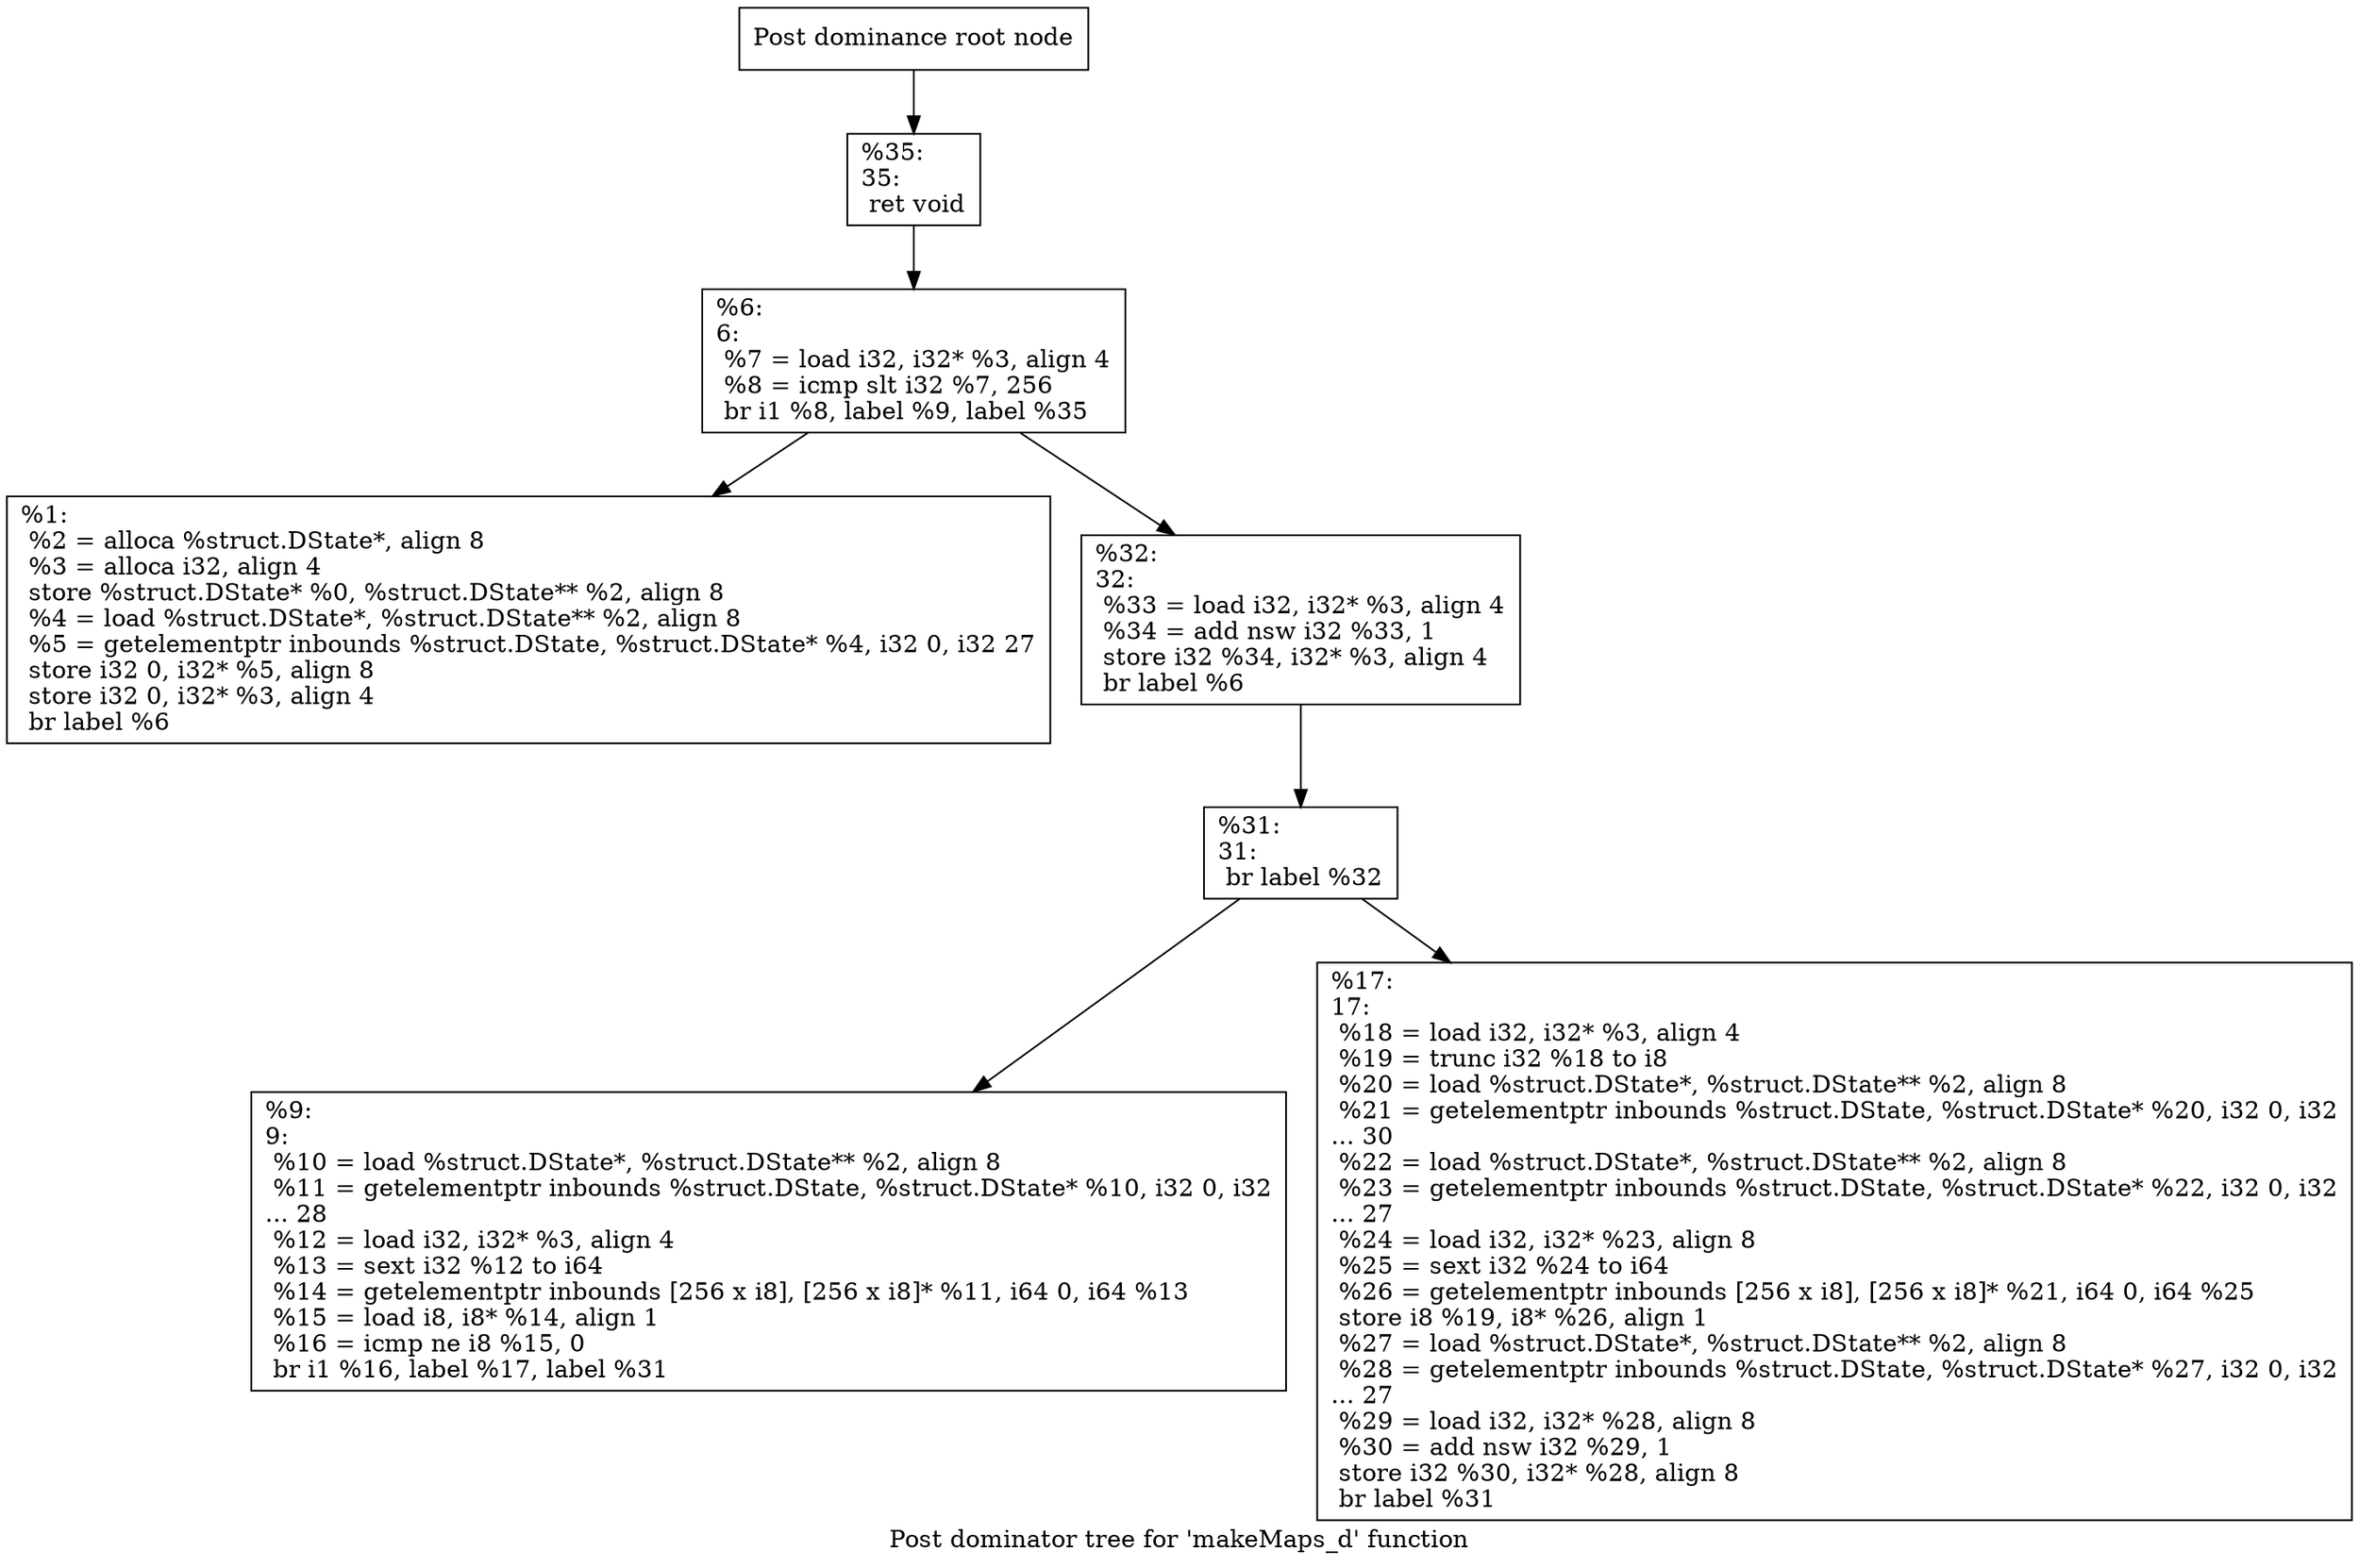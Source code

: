 digraph "Post dominator tree for 'makeMaps_d' function" {
	label="Post dominator tree for 'makeMaps_d' function";

	Node0x1624420 [shape=record,label="{Post dominance root node}"];
	Node0x1624420 -> Node0x1624460;
	Node0x1624460 [shape=record,label="{%35:\l35:                                               \l  ret void\l}"];
	Node0x1624460 -> Node0x16244a0;
	Node0x16244a0 [shape=record,label="{%6:\l6:                                                \l  %7 = load i32, i32* %3, align 4\l  %8 = icmp slt i32 %7, 256\l  br i1 %8, label %9, label %35\l}"];
	Node0x16244a0 -> Node0x1624500;
	Node0x16244a0 -> Node0x1624560;
	Node0x1624500 [shape=record,label="{%1:\l  %2 = alloca %struct.DState*, align 8\l  %3 = alloca i32, align 4\l  store %struct.DState* %0, %struct.DState** %2, align 8\l  %4 = load %struct.DState*, %struct.DState** %2, align 8\l  %5 = getelementptr inbounds %struct.DState, %struct.DState* %4, i32 0, i32 27\l  store i32 0, i32* %5, align 8\l  store i32 0, i32* %3, align 4\l  br label %6\l}"];
	Node0x1624560 [shape=record,label="{%32:\l32:                                               \l  %33 = load i32, i32* %3, align 4\l  %34 = add nsw i32 %33, 1\l  store i32 %34, i32* %3, align 4\l  br label %6\l}"];
	Node0x1624560 -> Node0x16245c0;
	Node0x16245c0 [shape=record,label="{%31:\l31:                                               \l  br label %32\l}"];
	Node0x16245c0 -> Node0x1624600;
	Node0x16245c0 -> Node0x1624660;
	Node0x1624600 [shape=record,label="{%9:\l9:                                                \l  %10 = load %struct.DState*, %struct.DState** %2, align 8\l  %11 = getelementptr inbounds %struct.DState, %struct.DState* %10, i32 0, i32\l... 28\l  %12 = load i32, i32* %3, align 4\l  %13 = sext i32 %12 to i64\l  %14 = getelementptr inbounds [256 x i8], [256 x i8]* %11, i64 0, i64 %13\l  %15 = load i8, i8* %14, align 1\l  %16 = icmp ne i8 %15, 0\l  br i1 %16, label %17, label %31\l}"];
	Node0x1624660 [shape=record,label="{%17:\l17:                                               \l  %18 = load i32, i32* %3, align 4\l  %19 = trunc i32 %18 to i8\l  %20 = load %struct.DState*, %struct.DState** %2, align 8\l  %21 = getelementptr inbounds %struct.DState, %struct.DState* %20, i32 0, i32\l... 30\l  %22 = load %struct.DState*, %struct.DState** %2, align 8\l  %23 = getelementptr inbounds %struct.DState, %struct.DState* %22, i32 0, i32\l... 27\l  %24 = load i32, i32* %23, align 8\l  %25 = sext i32 %24 to i64\l  %26 = getelementptr inbounds [256 x i8], [256 x i8]* %21, i64 0, i64 %25\l  store i8 %19, i8* %26, align 1\l  %27 = load %struct.DState*, %struct.DState** %2, align 8\l  %28 = getelementptr inbounds %struct.DState, %struct.DState* %27, i32 0, i32\l... 27\l  %29 = load i32, i32* %28, align 8\l  %30 = add nsw i32 %29, 1\l  store i32 %30, i32* %28, align 8\l  br label %31\l}"];
}
